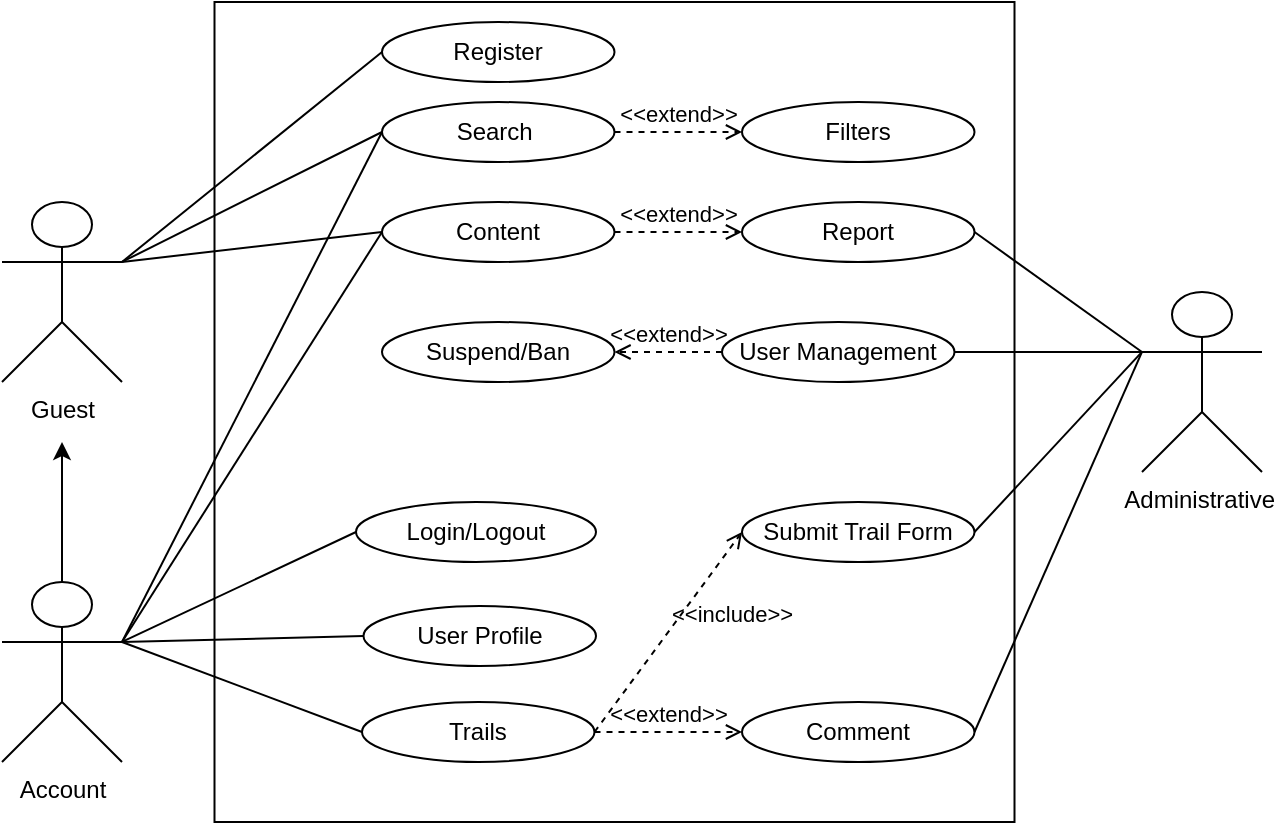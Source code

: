 <mxfile version="26.1.3">
  <diagram name="Page-1" id="YJCS4oF-SaafcM458pWw">
    <mxGraphModel dx="1434" dy="744" grid="1" gridSize="10" guides="1" tooltips="1" connect="1" arrows="1" fold="1" page="1" pageScale="1" pageWidth="850" pageHeight="1100" math="0" shadow="0">
      <root>
        <mxCell id="0" />
        <mxCell id="1" parent="0" />
        <mxCell id="kuHnb0ScMvGr7fZrlgBd-3" value="Administrative&amp;nbsp;" style="shape=umlActor;verticalLabelPosition=bottom;verticalAlign=top;html=1;outlineConnect=0;" vertex="1" parent="1">
          <mxGeometry x="620" y="185" width="60" height="90" as="geometry" />
        </mxCell>
        <mxCell id="kuHnb0ScMvGr7fZrlgBd-46" value="" style="shape=rect;html=1;verticalAlign=top;fontStyle=1;whiteSpace=wrap;align=center;" vertex="1" parent="1">
          <mxGeometry x="156.25" y="40" width="400" height="410" as="geometry" />
        </mxCell>
        <mxCell id="kuHnb0ScMvGr7fZrlgBd-27" style="rounded=0;orthogonalLoop=1;jettySize=auto;html=1;entryX=0;entryY=0.5;entryDx=0;entryDy=0;endArrow=none;startFill=0;exitX=1;exitY=0.333;exitDx=0;exitDy=0;exitPerimeter=0;" edge="1" parent="1" source="kuHnb0ScMvGr7fZrlgBd-1" target="kuHnb0ScMvGr7fZrlgBd-5">
          <mxGeometry relative="1" as="geometry" />
        </mxCell>
        <mxCell id="kuHnb0ScMvGr7fZrlgBd-28" style="rounded=0;orthogonalLoop=1;jettySize=auto;html=1;entryX=0;entryY=0.5;entryDx=0;entryDy=0;endArrow=none;startFill=0;exitX=1;exitY=0.333;exitDx=0;exitDy=0;exitPerimeter=0;" edge="1" parent="1" source="kuHnb0ScMvGr7fZrlgBd-1" target="kuHnb0ScMvGr7fZrlgBd-9">
          <mxGeometry relative="1" as="geometry">
            <mxPoint x="120" y="170" as="sourcePoint" />
          </mxGeometry>
        </mxCell>
        <mxCell id="kuHnb0ScMvGr7fZrlgBd-29" style="rounded=0;orthogonalLoop=1;jettySize=auto;html=1;endArrow=none;startFill=0;entryX=0;entryY=0.5;entryDx=0;entryDy=0;exitX=1;exitY=0.333;exitDx=0;exitDy=0;exitPerimeter=0;" edge="1" parent="1" source="kuHnb0ScMvGr7fZrlgBd-1" target="kuHnb0ScMvGr7fZrlgBd-8">
          <mxGeometry relative="1" as="geometry" />
        </mxCell>
        <mxCell id="kuHnb0ScMvGr7fZrlgBd-1" value="Guest" style="shape=umlActor;verticalLabelPosition=bottom;verticalAlign=top;html=1;outlineConnect=0;" vertex="1" parent="1">
          <mxGeometry x="50" y="140" width="60" height="90" as="geometry" />
        </mxCell>
        <mxCell id="kuHnb0ScMvGr7fZrlgBd-32" style="rounded=0;orthogonalLoop=1;jettySize=auto;html=1;entryX=0;entryY=0.5;entryDx=0;entryDy=0;endArrow=none;startFill=0;exitX=1;exitY=0.333;exitDx=0;exitDy=0;exitPerimeter=0;" edge="1" parent="1" source="kuHnb0ScMvGr7fZrlgBd-2" target="kuHnb0ScMvGr7fZrlgBd-6">
          <mxGeometry relative="1" as="geometry" />
        </mxCell>
        <mxCell id="kuHnb0ScMvGr7fZrlgBd-33" style="rounded=0;orthogonalLoop=1;jettySize=auto;html=1;entryX=0;entryY=0.5;entryDx=0;entryDy=0;endArrow=none;startFill=0;exitX=1;exitY=0.333;exitDx=0;exitDy=0;exitPerimeter=0;" edge="1" parent="1" source="kuHnb0ScMvGr7fZrlgBd-2" target="kuHnb0ScMvGr7fZrlgBd-7">
          <mxGeometry relative="1" as="geometry" />
        </mxCell>
        <mxCell id="kuHnb0ScMvGr7fZrlgBd-34" style="rounded=0;orthogonalLoop=1;jettySize=auto;html=1;entryX=0;entryY=0.5;entryDx=0;entryDy=0;endArrow=none;startFill=0;exitX=1;exitY=0.333;exitDx=0;exitDy=0;exitPerimeter=0;" edge="1" parent="1" source="kuHnb0ScMvGr7fZrlgBd-2" target="kuHnb0ScMvGr7fZrlgBd-11">
          <mxGeometry relative="1" as="geometry" />
        </mxCell>
        <mxCell id="kuHnb0ScMvGr7fZrlgBd-35" style="rounded=0;orthogonalLoop=1;jettySize=auto;html=1;entryX=0;entryY=0.5;entryDx=0;entryDy=0;endArrow=none;startFill=0;exitX=1;exitY=0.333;exitDx=0;exitDy=0;exitPerimeter=0;" edge="1" parent="1" source="kuHnb0ScMvGr7fZrlgBd-2" target="kuHnb0ScMvGr7fZrlgBd-9">
          <mxGeometry relative="1" as="geometry" />
        </mxCell>
        <mxCell id="kuHnb0ScMvGr7fZrlgBd-36" style="rounded=0;orthogonalLoop=1;jettySize=auto;html=1;entryX=0;entryY=0.5;entryDx=0;entryDy=0;endArrow=none;startFill=0;exitX=1;exitY=0.333;exitDx=0;exitDy=0;exitPerimeter=0;" edge="1" parent="1" source="kuHnb0ScMvGr7fZrlgBd-2" target="kuHnb0ScMvGr7fZrlgBd-8">
          <mxGeometry relative="1" as="geometry" />
        </mxCell>
        <mxCell id="kuHnb0ScMvGr7fZrlgBd-2" value="Account" style="shape=umlActor;verticalLabelPosition=bottom;verticalAlign=top;html=1;outlineConnect=0;" vertex="1" parent="1">
          <mxGeometry x="50" y="330" width="60" height="90" as="geometry" />
        </mxCell>
        <mxCell id="kuHnb0ScMvGr7fZrlgBd-4" value="" style="endArrow=classic;html=1;rounded=0;exitX=0.5;exitY=0;exitDx=0;exitDy=0;exitPerimeter=0;" edge="1" parent="1" source="kuHnb0ScMvGr7fZrlgBd-2">
          <mxGeometry width="50" height="50" relative="1" as="geometry">
            <mxPoint x="160" y="280" as="sourcePoint" />
            <mxPoint x="80" y="260" as="targetPoint" />
          </mxGeometry>
        </mxCell>
        <mxCell id="kuHnb0ScMvGr7fZrlgBd-5" value="Register" style="ellipse;whiteSpace=wrap;html=1;" vertex="1" parent="1">
          <mxGeometry x="240" y="50" width="116.25" height="30" as="geometry" />
        </mxCell>
        <mxCell id="kuHnb0ScMvGr7fZrlgBd-6" value="Login/Logout" style="ellipse;whiteSpace=wrap;html=1;" vertex="1" parent="1">
          <mxGeometry x="227" y="290" width="120" height="30" as="geometry" />
        </mxCell>
        <mxCell id="kuHnb0ScMvGr7fZrlgBd-7" value="User Profile" style="ellipse;whiteSpace=wrap;html=1;" vertex="1" parent="1">
          <mxGeometry x="230.75" y="342" width="116.25" height="30" as="geometry" />
        </mxCell>
        <mxCell id="kuHnb0ScMvGr7fZrlgBd-8" value="Content" style="ellipse;whiteSpace=wrap;html=1;" vertex="1" parent="1">
          <mxGeometry x="240" y="140" width="116.25" height="30" as="geometry" />
        </mxCell>
        <mxCell id="kuHnb0ScMvGr7fZrlgBd-9" value="Search&amp;nbsp;" style="ellipse;whiteSpace=wrap;html=1;" vertex="1" parent="1">
          <mxGeometry x="240" y="90" width="116.25" height="30" as="geometry" />
        </mxCell>
        <mxCell id="kuHnb0ScMvGr7fZrlgBd-11" value="Trails" style="ellipse;whiteSpace=wrap;html=1;" vertex="1" parent="1">
          <mxGeometry x="230" y="390" width="116.25" height="30" as="geometry" />
        </mxCell>
        <mxCell id="kuHnb0ScMvGr7fZrlgBd-16" value="&amp;lt;&amp;lt;extend&amp;gt;&amp;gt;" style="edgeStyle=none;html=1;endArrow=open;verticalAlign=bottom;dashed=1;labelBackgroundColor=none;rounded=0;exitX=1;exitY=0.5;exitDx=0;exitDy=0;entryX=0;entryY=0.5;entryDx=0;entryDy=0;" edge="1" parent="1" source="kuHnb0ScMvGr7fZrlgBd-9" target="kuHnb0ScMvGr7fZrlgBd-17">
          <mxGeometry x="0.003" width="160" relative="1" as="geometry">
            <mxPoint x="400" y="60" as="sourcePoint" />
            <mxPoint x="540" y="65" as="targetPoint" />
            <mxPoint as="offset" />
          </mxGeometry>
        </mxCell>
        <mxCell id="kuHnb0ScMvGr7fZrlgBd-17" value="Filters" style="ellipse;whiteSpace=wrap;html=1;" vertex="1" parent="1">
          <mxGeometry x="420" y="90" width="116.25" height="30" as="geometry" />
        </mxCell>
        <mxCell id="kuHnb0ScMvGr7fZrlgBd-23" value="User Management" style="ellipse;whiteSpace=wrap;html=1;" vertex="1" parent="1">
          <mxGeometry x="410" y="200" width="116.25" height="30" as="geometry" />
        </mxCell>
        <mxCell id="kuHnb0ScMvGr7fZrlgBd-24" value="" style="edgeStyle=none;html=1;endArrow=none;verticalAlign=bottom;rounded=0;exitX=1;exitY=0.5;exitDx=0;exitDy=0;entryX=0;entryY=0.333;entryDx=0;entryDy=0;entryPerimeter=0;" edge="1" parent="1" source="kuHnb0ScMvGr7fZrlgBd-23" target="kuHnb0ScMvGr7fZrlgBd-3">
          <mxGeometry width="160" relative="1" as="geometry">
            <mxPoint x="560" y="310" as="sourcePoint" />
            <mxPoint x="610" y="230" as="targetPoint" />
          </mxGeometry>
        </mxCell>
        <mxCell id="kuHnb0ScMvGr7fZrlgBd-37" value="Suspend/Ban" style="ellipse;whiteSpace=wrap;html=1;" vertex="1" parent="1">
          <mxGeometry x="240" y="200" width="116.25" height="30" as="geometry" />
        </mxCell>
        <mxCell id="kuHnb0ScMvGr7fZrlgBd-38" value="&amp;lt;&amp;lt;extend&amp;gt;&amp;gt;" style="edgeStyle=none;html=1;endArrow=open;verticalAlign=bottom;dashed=1;labelBackgroundColor=none;rounded=0;exitX=0;exitY=0.5;exitDx=0;exitDy=0;entryX=1;entryY=0.5;entryDx=0;entryDy=0;" edge="1" parent="1" source="kuHnb0ScMvGr7fZrlgBd-23" target="kuHnb0ScMvGr7fZrlgBd-37">
          <mxGeometry width="160" relative="1" as="geometry">
            <mxPoint x="590" y="130" as="sourcePoint" />
            <mxPoint x="290" y="240" as="targetPoint" />
          </mxGeometry>
        </mxCell>
        <mxCell id="kuHnb0ScMvGr7fZrlgBd-39" value="&amp;lt;&amp;lt;include&amp;gt;&amp;gt;" style="edgeStyle=none;html=1;endArrow=open;verticalAlign=bottom;dashed=1;labelBackgroundColor=none;rounded=0;exitX=1;exitY=0.5;exitDx=0;exitDy=0;entryX=0;entryY=0.5;entryDx=0;entryDy=0;align=left;" edge="1" parent="1" source="kuHnb0ScMvGr7fZrlgBd-11" target="kuHnb0ScMvGr7fZrlgBd-40">
          <mxGeometry width="160" relative="1" as="geometry">
            <mxPoint x="410" y="350" as="sourcePoint" />
            <mxPoint x="460" y="330" as="targetPoint" />
          </mxGeometry>
        </mxCell>
        <mxCell id="kuHnb0ScMvGr7fZrlgBd-40" value="Submit Trail Form" style="ellipse;whiteSpace=wrap;html=1;" vertex="1" parent="1">
          <mxGeometry x="420" y="290" width="116.25" height="30" as="geometry" />
        </mxCell>
        <mxCell id="kuHnb0ScMvGr7fZrlgBd-41" value="" style="edgeStyle=none;html=1;endArrow=none;verticalAlign=bottom;rounded=0;entryX=0;entryY=0.333;entryDx=0;entryDy=0;entryPerimeter=0;exitX=1;exitY=0.5;exitDx=0;exitDy=0;" edge="1" parent="1" source="kuHnb0ScMvGr7fZrlgBd-40" target="kuHnb0ScMvGr7fZrlgBd-3">
          <mxGeometry width="160" relative="1" as="geometry">
            <mxPoint x="610" y="360" as="sourcePoint" />
            <mxPoint x="770" y="360" as="targetPoint" />
          </mxGeometry>
        </mxCell>
        <mxCell id="kuHnb0ScMvGr7fZrlgBd-42" value="&amp;lt;&amp;lt;extend&amp;gt;&amp;gt;" style="edgeStyle=none;html=1;endArrow=open;verticalAlign=bottom;dashed=1;labelBackgroundColor=none;rounded=0;exitX=1;exitY=0.5;exitDx=0;exitDy=0;entryX=0;entryY=0.5;entryDx=0;entryDy=0;" edge="1" parent="1" source="kuHnb0ScMvGr7fZrlgBd-11" target="kuHnb0ScMvGr7fZrlgBd-43">
          <mxGeometry x="-0.009" width="160" relative="1" as="geometry">
            <mxPoint x="380" y="390" as="sourcePoint" />
            <mxPoint x="540" y="390" as="targetPoint" />
            <mxPoint as="offset" />
          </mxGeometry>
        </mxCell>
        <mxCell id="kuHnb0ScMvGr7fZrlgBd-43" value="Comment" style="ellipse;whiteSpace=wrap;html=1;" vertex="1" parent="1">
          <mxGeometry x="420" y="390" width="116.25" height="30" as="geometry" />
        </mxCell>
        <mxCell id="kuHnb0ScMvGr7fZrlgBd-50" value="" style="edgeStyle=none;html=1;endArrow=none;verticalAlign=bottom;rounded=0;exitX=1;exitY=0.5;exitDx=0;exitDy=0;entryX=0;entryY=0.333;entryDx=0;entryDy=0;entryPerimeter=0;" edge="1" parent="1" source="kuHnb0ScMvGr7fZrlgBd-43" target="kuHnb0ScMvGr7fZrlgBd-3">
          <mxGeometry width="160" relative="1" as="geometry">
            <mxPoint x="680" y="420" as="sourcePoint" />
            <mxPoint x="840" y="420" as="targetPoint" />
          </mxGeometry>
        </mxCell>
        <mxCell id="kuHnb0ScMvGr7fZrlgBd-51" value="Report" style="ellipse;whiteSpace=wrap;html=1;" vertex="1" parent="1">
          <mxGeometry x="420" y="140" width="116.25" height="30" as="geometry" />
        </mxCell>
        <mxCell id="kuHnb0ScMvGr7fZrlgBd-53" value="&amp;lt;&amp;lt;extend&amp;gt;&amp;gt;" style="edgeStyle=none;html=1;endArrow=open;verticalAlign=bottom;dashed=1;labelBackgroundColor=none;rounded=0;exitX=1;exitY=0.5;exitDx=0;exitDy=0;entryX=0;entryY=0.5;entryDx=0;entryDy=0;" edge="1" parent="1" source="kuHnb0ScMvGr7fZrlgBd-8" target="kuHnb0ScMvGr7fZrlgBd-51">
          <mxGeometry width="160" relative="1" as="geometry">
            <mxPoint x="390" y="170" as="sourcePoint" />
            <mxPoint x="550" y="170" as="targetPoint" />
          </mxGeometry>
        </mxCell>
        <mxCell id="kuHnb0ScMvGr7fZrlgBd-54" value="" style="edgeStyle=none;html=1;endArrow=none;verticalAlign=bottom;rounded=0;exitX=1;exitY=0.5;exitDx=0;exitDy=0;entryX=0;entryY=0.333;entryDx=0;entryDy=0;entryPerimeter=0;" edge="1" parent="1" source="kuHnb0ScMvGr7fZrlgBd-51" target="kuHnb0ScMvGr7fZrlgBd-3">
          <mxGeometry width="160" relative="1" as="geometry">
            <mxPoint x="750" y="220" as="sourcePoint" />
            <mxPoint x="910" y="220" as="targetPoint" />
          </mxGeometry>
        </mxCell>
      </root>
    </mxGraphModel>
  </diagram>
</mxfile>
